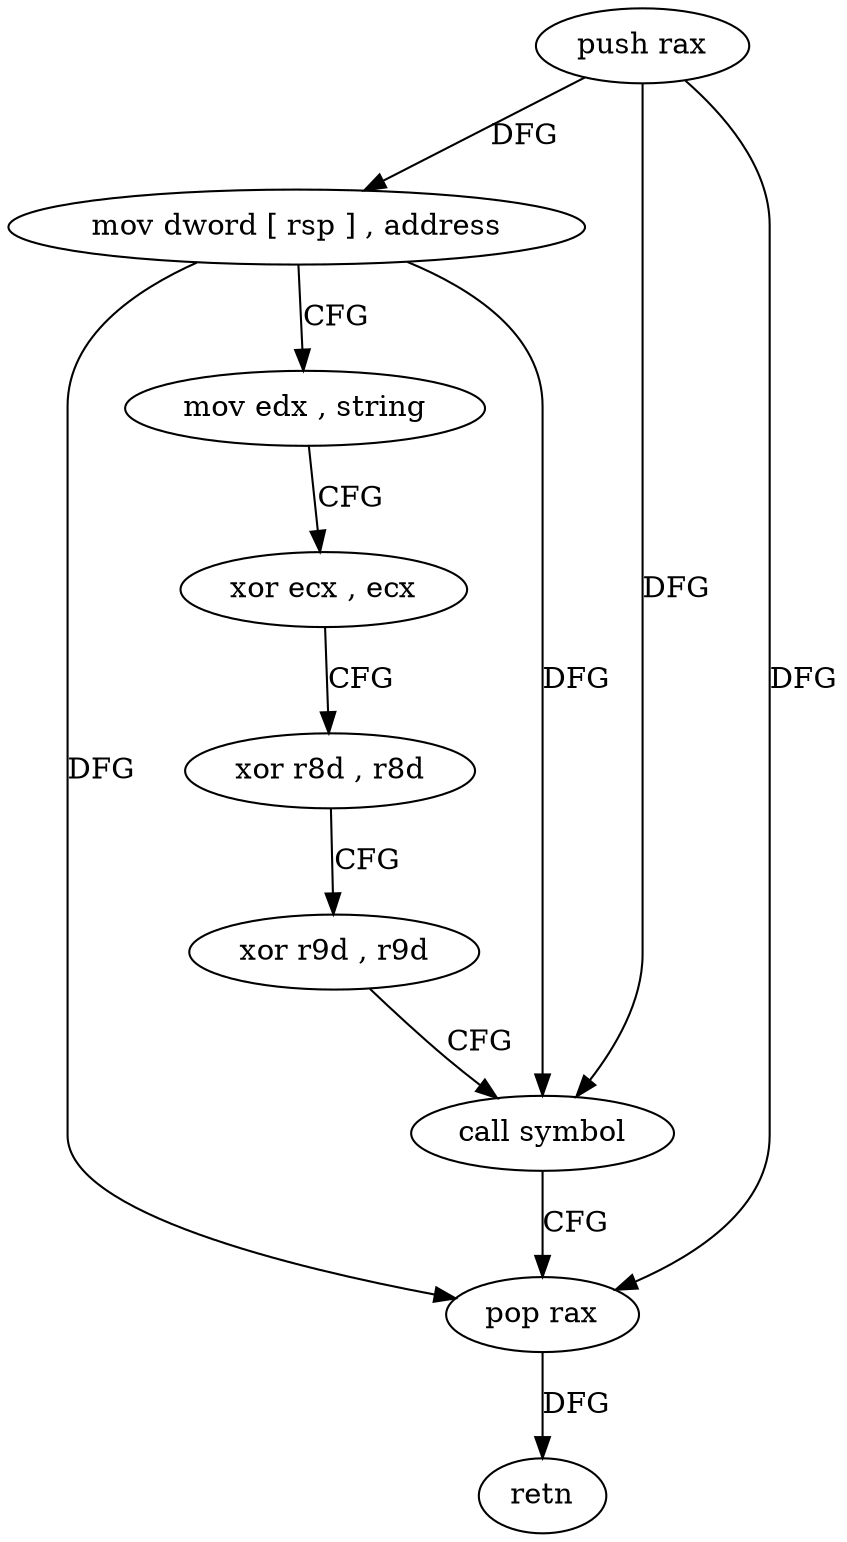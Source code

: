 digraph "func" {
"4252352" [label = "push rax" ]
"4252353" [label = "mov dword [ rsp ] , address" ]
"4252360" [label = "mov edx , string" ]
"4252365" [label = "xor ecx , ecx" ]
"4252367" [label = "xor r8d , r8d" ]
"4252370" [label = "xor r9d , r9d" ]
"4252373" [label = "call symbol" ]
"4252378" [label = "pop rax" ]
"4252379" [label = "retn" ]
"4252352" -> "4252353" [ label = "DFG" ]
"4252352" -> "4252373" [ label = "DFG" ]
"4252352" -> "4252378" [ label = "DFG" ]
"4252353" -> "4252360" [ label = "CFG" ]
"4252353" -> "4252373" [ label = "DFG" ]
"4252353" -> "4252378" [ label = "DFG" ]
"4252360" -> "4252365" [ label = "CFG" ]
"4252365" -> "4252367" [ label = "CFG" ]
"4252367" -> "4252370" [ label = "CFG" ]
"4252370" -> "4252373" [ label = "CFG" ]
"4252373" -> "4252378" [ label = "CFG" ]
"4252378" -> "4252379" [ label = "DFG" ]
}
